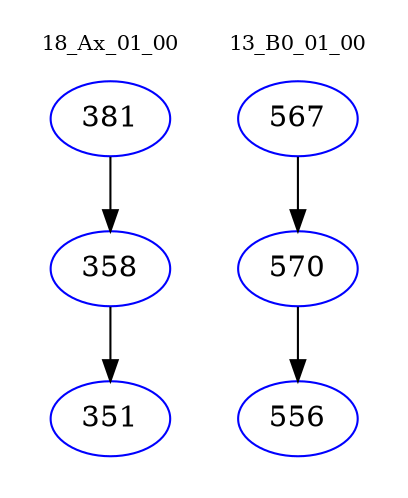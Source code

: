digraph{
subgraph cluster_0 {
color = white
label = "18_Ax_01_00";
fontsize=10;
T0_381 [label="381", color="blue"]
T0_381 -> T0_358 [color="black"]
T0_358 [label="358", color="blue"]
T0_358 -> T0_351 [color="black"]
T0_351 [label="351", color="blue"]
}
subgraph cluster_1 {
color = white
label = "13_B0_01_00";
fontsize=10;
T1_567 [label="567", color="blue"]
T1_567 -> T1_570 [color="black"]
T1_570 [label="570", color="blue"]
T1_570 -> T1_556 [color="black"]
T1_556 [label="556", color="blue"]
}
}
